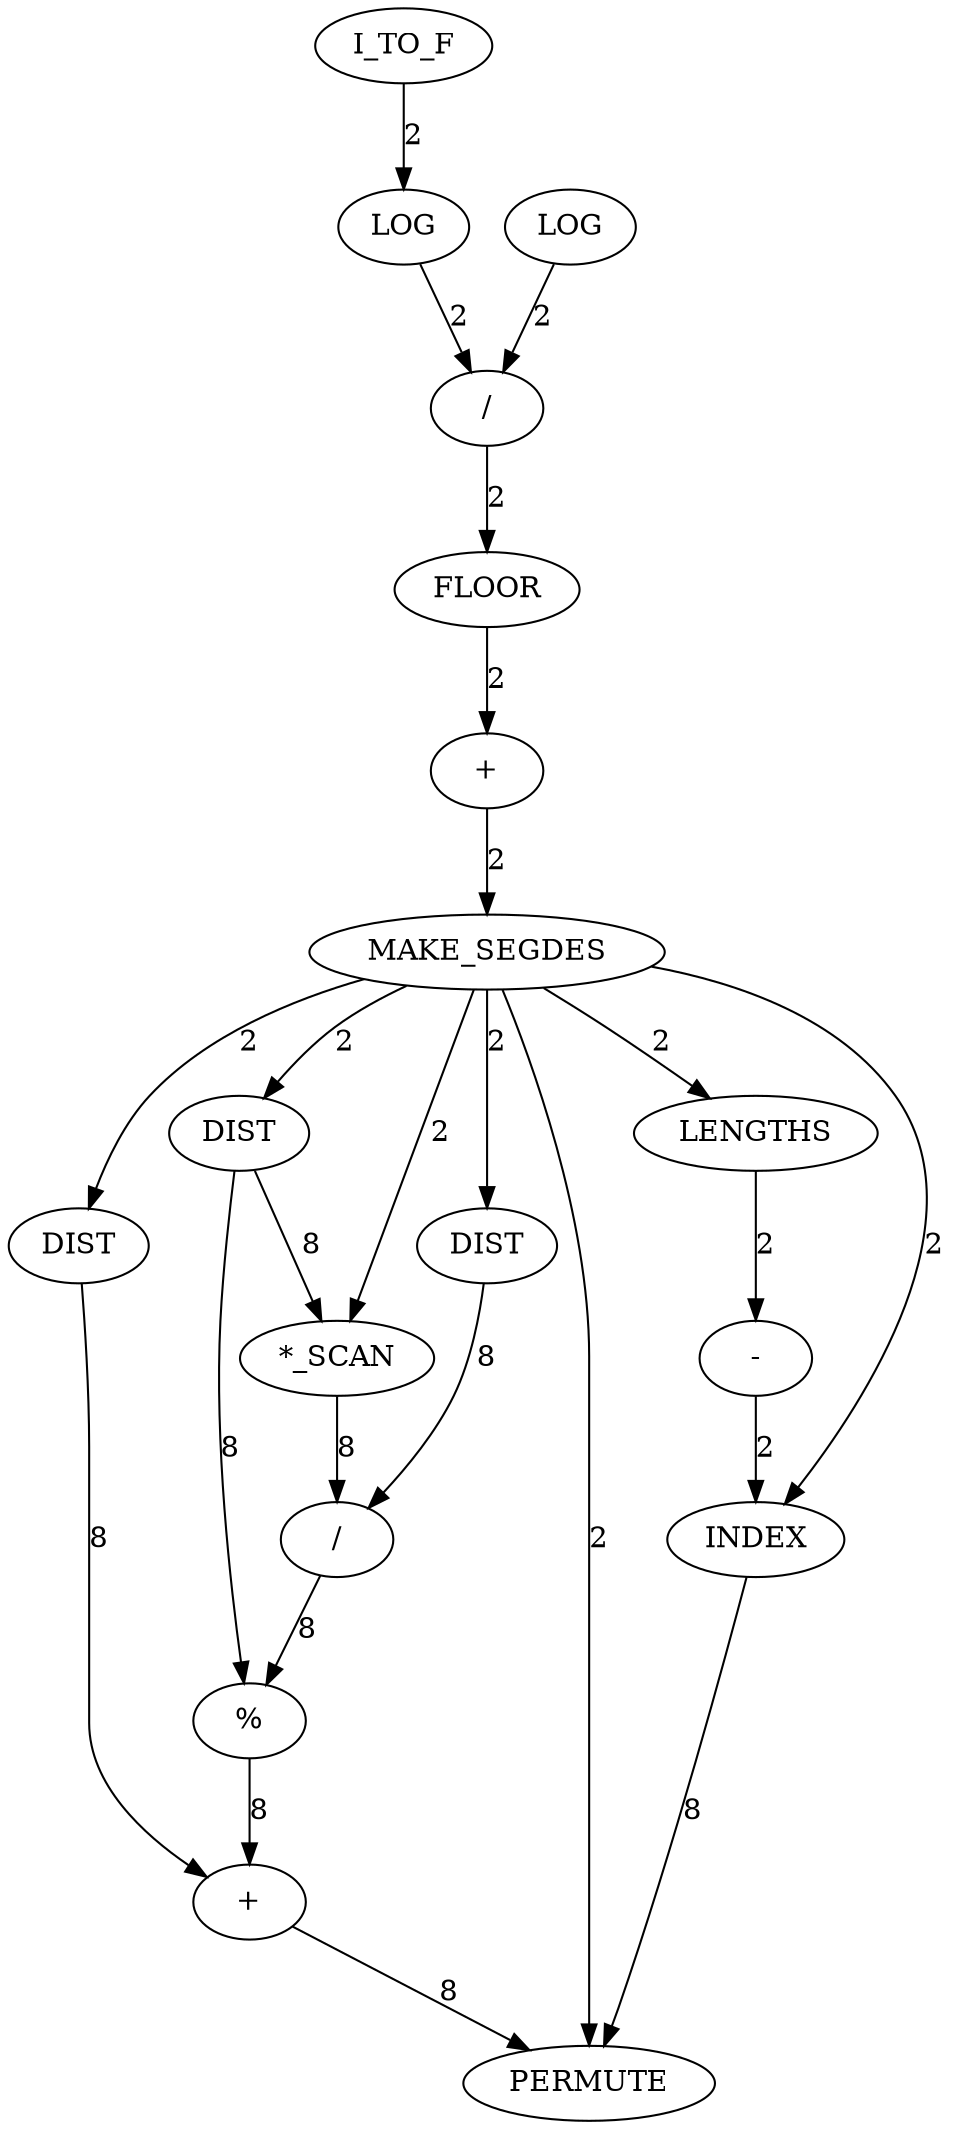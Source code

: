 digraph {
	convex_hull_large_rl_INST_6080 [label=DIST cost=85]
	convex_hull_large_rl_INST_6071 [label="+" cost=129]
	convex_hull_large_rl_INST_6124 [label="-" cost=129]
	convex_hull_large_rl_INST_6082 [label="*_SCAN" cost=258]
	convex_hull_large_rl_INST_6070 [label=FLOOR cost=129]
	convex_hull_large_rl_INST_6116 [label="+" cost=129]
	convex_hull_large_rl_INST_6094 [label=DIST cost=44]
	convex_hull_large_rl_INST_6140 [label=PERMUTE cost=216]
	convex_hull_large_rl_INST_6102 [label="/" cost=129]
	convex_hull_large_rl_INST_6061 [label=I_TO_F cost=130]
	convex_hull_large_rl_INST_6064 [label=LOG cost=171]
	convex_hull_large_rl_INST_6069 [label="/" cost=129]
	convex_hull_large_rl_INST_6066 [label=LOG cost=86]
	convex_hull_large_rl_INST_6074 [label=MAKE_SEGDES cost=44]
	convex_hull_large_rl_INST_6132 [label=INDEX cost=6793]
	convex_hull_large_rl_INST_6113 [label="%" cost=214]
	convex_hull_large_rl_INST_6122 [label=LENGTHS cost=44]
	convex_hull_large_rl_INST_6087 [label=DIST cost=85]
	convex_hull_large_rl_INST_6080 -> convex_hull_large_rl_INST_6082 [label=8 cost=8]
	convex_hull_large_rl_INST_6080 -> convex_hull_large_rl_INST_6113 [label=8 cost=8]
	convex_hull_large_rl_INST_6071 -> convex_hull_large_rl_INST_6074 [label=2 cost=2]
	convex_hull_large_rl_INST_6124 -> convex_hull_large_rl_INST_6132 [label=2 cost=2]
	convex_hull_large_rl_INST_6082 -> convex_hull_large_rl_INST_6102 [label=8 cost=8]
	convex_hull_large_rl_INST_6070 -> convex_hull_large_rl_INST_6071 [label=2 cost=2]
	convex_hull_large_rl_INST_6116 -> convex_hull_large_rl_INST_6140 [label=8 cost=8]
	convex_hull_large_rl_INST_6094 -> convex_hull_large_rl_INST_6116 [label=8 cost=8]
	convex_hull_large_rl_INST_6102 -> convex_hull_large_rl_INST_6113 [label=8 cost=8]
	convex_hull_large_rl_INST_6061 -> convex_hull_large_rl_INST_6064 [label=2 cost=2]
	convex_hull_large_rl_INST_6064 -> convex_hull_large_rl_INST_6069 [label=2 cost=2]
	convex_hull_large_rl_INST_6069 -> convex_hull_large_rl_INST_6070 [label=2 cost=2]
	convex_hull_large_rl_INST_6066 -> convex_hull_large_rl_INST_6069 [label=2 cost=2]
	convex_hull_large_rl_INST_6074 -> convex_hull_large_rl_INST_6080 [label=2 cost=2]
	convex_hull_large_rl_INST_6074 -> convex_hull_large_rl_INST_6082 [label=2 cost=2]
	convex_hull_large_rl_INST_6074 -> convex_hull_large_rl_INST_6087 [label=2 cost=2]
	convex_hull_large_rl_INST_6074 -> convex_hull_large_rl_INST_6094 [label=2 cost=2]
	convex_hull_large_rl_INST_6074 -> convex_hull_large_rl_INST_6122 [label=2 cost=2]
	convex_hull_large_rl_INST_6074 -> convex_hull_large_rl_INST_6132 [label=2 cost=2]
	convex_hull_large_rl_INST_6074 -> convex_hull_large_rl_INST_6140 [label=2 cost=2]
	convex_hull_large_rl_INST_6132 -> convex_hull_large_rl_INST_6140 [label=8 cost=8]
	convex_hull_large_rl_INST_6113 -> convex_hull_large_rl_INST_6116 [label=8 cost=8]
	convex_hull_large_rl_INST_6122 -> convex_hull_large_rl_INST_6124 [label=2 cost=2]
	convex_hull_large_rl_INST_6087 -> convex_hull_large_rl_INST_6102 [label=8 cost=8]
}
